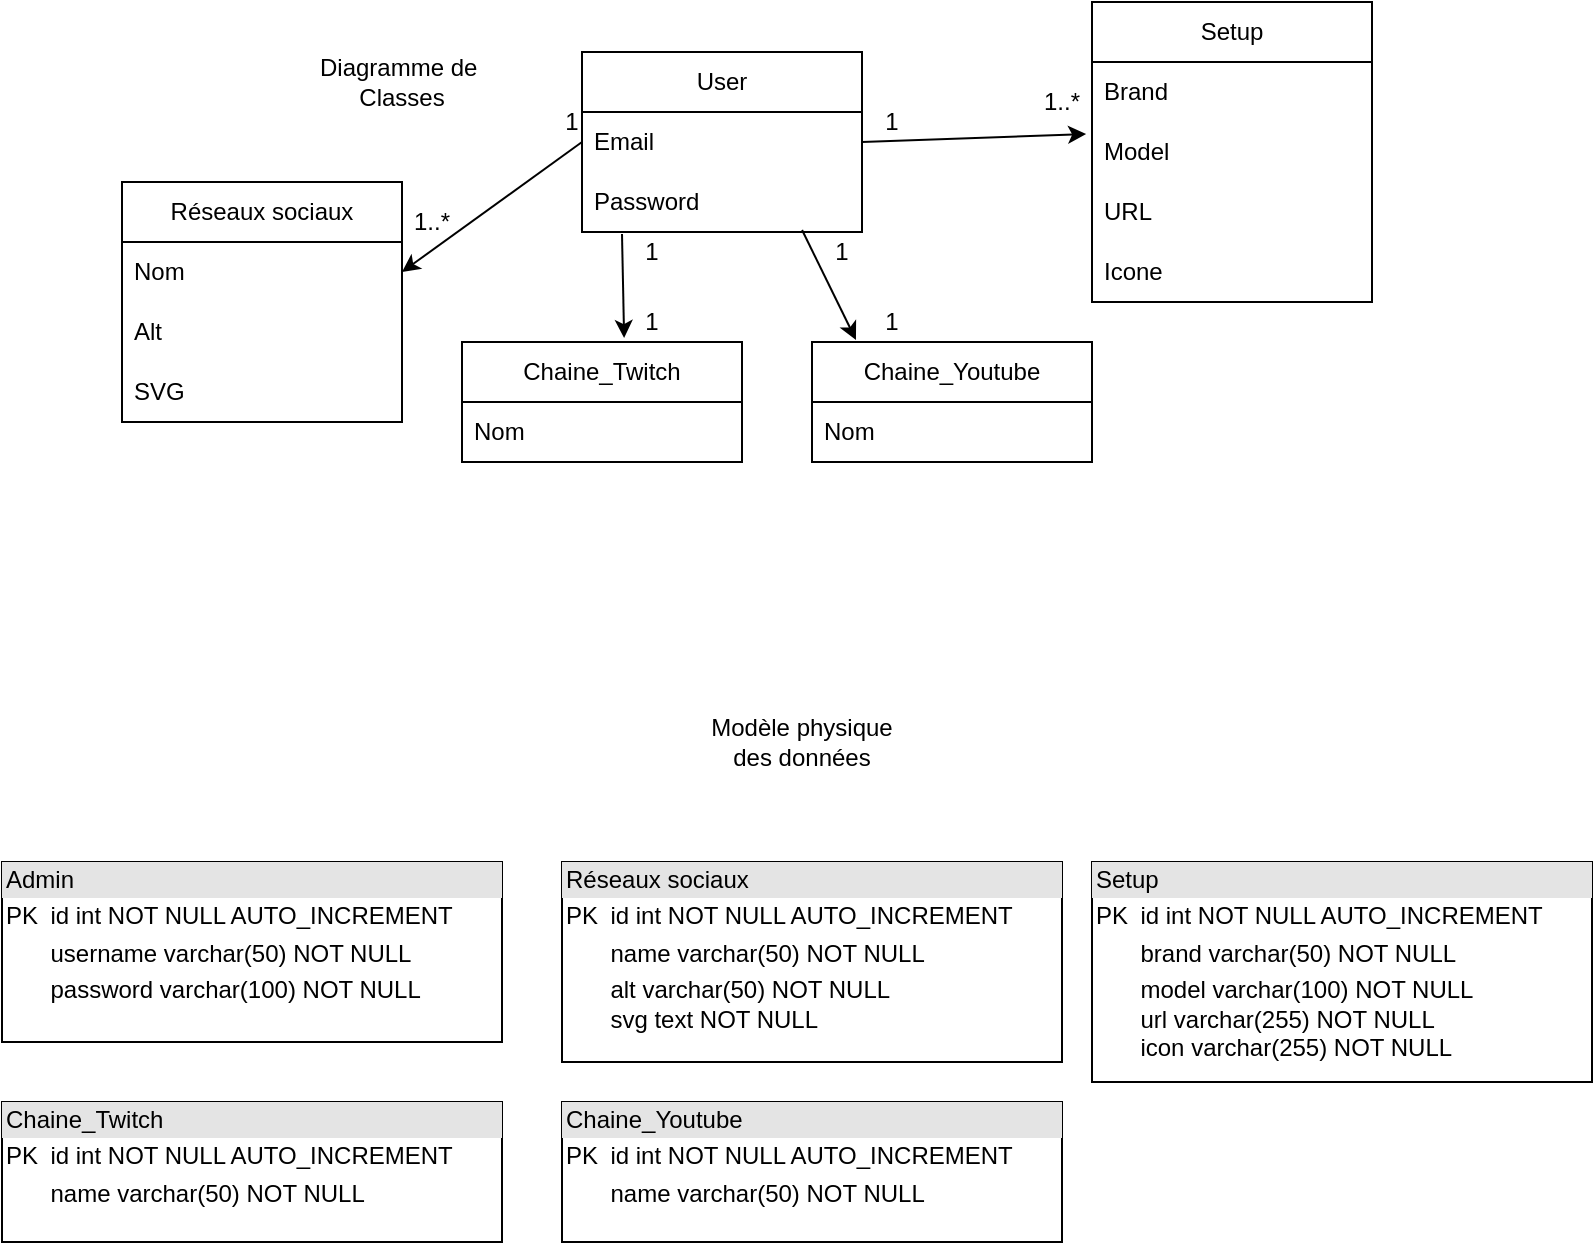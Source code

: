<mxfile version="21.2.1" type="device">
  <diagram name="Page-1" id="givzGE_alVX35675La9L">
    <mxGraphModel dx="733" dy="697" grid="1" gridSize="10" guides="1" tooltips="1" connect="1" arrows="1" fold="1" page="1" pageScale="1" pageWidth="827" pageHeight="1169" math="0" shadow="0">
      <root>
        <mxCell id="0" />
        <mxCell id="1" parent="0" />
        <mxCell id="BAgsuPGmCNC-1IEbp3Nt-1" value="User" style="swimlane;fontStyle=0;childLayout=stackLayout;horizontal=1;startSize=30;horizontalStack=0;resizeParent=1;resizeParentMax=0;resizeLast=0;collapsible=1;marginBottom=0;whiteSpace=wrap;html=1;" parent="1" vertex="1">
          <mxGeometry x="310" y="55" width="140" height="90" as="geometry" />
        </mxCell>
        <mxCell id="BAgsuPGmCNC-1IEbp3Nt-2" value="Email" style="text;strokeColor=none;fillColor=none;align=left;verticalAlign=middle;spacingLeft=4;spacingRight=4;overflow=hidden;points=[[0,0.5],[1,0.5]];portConstraint=eastwest;rotatable=0;whiteSpace=wrap;html=1;" parent="BAgsuPGmCNC-1IEbp3Nt-1" vertex="1">
          <mxGeometry y="30" width="140" height="30" as="geometry" />
        </mxCell>
        <mxCell id="GBO8tqg9Xy5brc-ZhEC8-30" value="Password" style="text;strokeColor=none;fillColor=none;align=left;verticalAlign=middle;spacingLeft=4;spacingRight=4;overflow=hidden;points=[[0,0.5],[1,0.5]];portConstraint=eastwest;rotatable=0;whiteSpace=wrap;html=1;" parent="BAgsuPGmCNC-1IEbp3Nt-1" vertex="1">
          <mxGeometry y="60" width="140" height="30" as="geometry" />
        </mxCell>
        <mxCell id="BAgsuPGmCNC-1IEbp3Nt-5" value="Setup" style="swimlane;fontStyle=0;childLayout=stackLayout;horizontal=1;startSize=30;horizontalStack=0;resizeParent=1;resizeParentMax=0;resizeLast=0;collapsible=1;marginBottom=0;whiteSpace=wrap;html=1;" parent="1" vertex="1">
          <mxGeometry x="565" y="30" width="140" height="150" as="geometry">
            <mxRectangle x="400" y="50" width="70" height="30" as="alternateBounds" />
          </mxGeometry>
        </mxCell>
        <mxCell id="BAgsuPGmCNC-1IEbp3Nt-6" value="Brand" style="text;strokeColor=none;fillColor=none;align=left;verticalAlign=middle;spacingLeft=4;spacingRight=4;overflow=hidden;points=[[0,0.5],[1,0.5]];portConstraint=eastwest;rotatable=0;whiteSpace=wrap;html=1;" parent="BAgsuPGmCNC-1IEbp3Nt-5" vertex="1">
          <mxGeometry y="30" width="140" height="30" as="geometry" />
        </mxCell>
        <mxCell id="BAgsuPGmCNC-1IEbp3Nt-7" value="Model" style="text;strokeColor=none;fillColor=none;align=left;verticalAlign=middle;spacingLeft=4;spacingRight=4;overflow=hidden;points=[[0,0.5],[1,0.5]];portConstraint=eastwest;rotatable=0;whiteSpace=wrap;html=1;" parent="BAgsuPGmCNC-1IEbp3Nt-5" vertex="1">
          <mxGeometry y="60" width="140" height="30" as="geometry" />
        </mxCell>
        <mxCell id="dGxnxAQbyj9SnMc8eqtj-19" value="URL" style="text;strokeColor=none;fillColor=none;align=left;verticalAlign=middle;spacingLeft=4;spacingRight=4;overflow=hidden;points=[[0,0.5],[1,0.5]];portConstraint=eastwest;rotatable=0;whiteSpace=wrap;html=1;" parent="BAgsuPGmCNC-1IEbp3Nt-5" vertex="1">
          <mxGeometry y="90" width="140" height="30" as="geometry" />
        </mxCell>
        <mxCell id="BAgsuPGmCNC-1IEbp3Nt-8" value="Icone" style="text;strokeColor=none;fillColor=none;align=left;verticalAlign=middle;spacingLeft=4;spacingRight=4;overflow=hidden;points=[[0,0.5],[1,0.5]];portConstraint=eastwest;rotatable=0;whiteSpace=wrap;html=1;" parent="BAgsuPGmCNC-1IEbp3Nt-5" vertex="1">
          <mxGeometry y="120" width="140" height="30" as="geometry" />
        </mxCell>
        <mxCell id="BAgsuPGmCNC-1IEbp3Nt-18" style="rounded=0;orthogonalLoop=1;jettySize=auto;html=1;exitX=1;exitY=0.5;exitDx=0;exitDy=0;entryX=-0.021;entryY=0.2;entryDx=0;entryDy=0;entryPerimeter=0;" parent="1" source="BAgsuPGmCNC-1IEbp3Nt-2" target="BAgsuPGmCNC-1IEbp3Nt-7" edge="1">
          <mxGeometry relative="1" as="geometry" />
        </mxCell>
        <mxCell id="BAgsuPGmCNC-1IEbp3Nt-33" value="1" style="text;html=1;strokeColor=none;fillColor=none;align=center;verticalAlign=middle;whiteSpace=wrap;rounded=0;" parent="1" vertex="1">
          <mxGeometry x="450" y="80" width="30" height="20" as="geometry" />
        </mxCell>
        <mxCell id="BAgsuPGmCNC-1IEbp3Nt-34" value="1..*" style="text;html=1;strokeColor=none;fillColor=none;align=center;verticalAlign=middle;whiteSpace=wrap;rounded=0;" parent="1" vertex="1">
          <mxGeometry x="535" y="70" width="30" height="20" as="geometry" />
        </mxCell>
        <mxCell id="GBO8tqg9Xy5brc-ZhEC8-3" value="&lt;div style=&quot;box-sizing:border-box;width:100%;background:#e4e4e4;padding:2px;&quot;&gt;Admin&lt;/div&gt;&lt;table style=&quot;width:100%;font-size:1em;&quot; cellpadding=&quot;2&quot; cellspacing=&quot;0&quot;&gt;&lt;tbody&gt;&lt;tr&gt;&lt;td&gt;PK&lt;/td&gt;&lt;td&gt;id int NOT NULL AUTO_INCREMENT&lt;/td&gt;&lt;/tr&gt;&lt;tr&gt;&lt;td&gt;&lt;br&gt;&lt;/td&gt;&lt;td&gt;username varchar(50) NOT NULL&lt;/td&gt;&lt;/tr&gt;&lt;tr&gt;&lt;td&gt;&lt;/td&gt;&lt;td&gt;password varchar(100) NOT NULL&lt;/td&gt;&lt;/tr&gt;&lt;/tbody&gt;&lt;/table&gt;" style="verticalAlign=top;align=left;overflow=fill;html=1;whiteSpace=wrap;" parent="1" vertex="1">
          <mxGeometry x="20" y="460" width="250" height="90" as="geometry" />
        </mxCell>
        <mxCell id="GBO8tqg9Xy5brc-ZhEC8-8" value="&lt;div style=&quot;box-sizing:border-box;width:100%;background:#e4e4e4;padding:2px;&quot;&gt;Setup&lt;/div&gt;&lt;table style=&quot;width:100%;font-size:1em;&quot; cellpadding=&quot;2&quot; cellspacing=&quot;0&quot;&gt;&lt;tbody&gt;&lt;tr&gt;&lt;td&gt;PK&lt;/td&gt;&lt;td&gt;id int NOT NULL AUTO_INCREMENT&lt;/td&gt;&lt;/tr&gt;&lt;tr&gt;&lt;td&gt;&lt;br&gt;&lt;/td&gt;&lt;td&gt;brand varchar(50) NOT NULL&lt;/td&gt;&lt;/tr&gt;&lt;tr&gt;&lt;td&gt;&lt;/td&gt;&lt;td&gt;model varchar(100) NOT NULL&lt;br&gt;url varchar(255) NOT NULL&lt;br&gt;icon varchar(255) NOT NULL&lt;/td&gt;&lt;/tr&gt;&lt;/tbody&gt;&lt;/table&gt;" style="verticalAlign=top;align=left;overflow=fill;html=1;whiteSpace=wrap;" parent="1" vertex="1">
          <mxGeometry x="565" y="460" width="250" height="110" as="geometry" />
        </mxCell>
        <mxCell id="GBO8tqg9Xy5brc-ZhEC8-15" value="Diagramme de&amp;nbsp;&lt;br&gt;Classes" style="text;html=1;strokeColor=none;fillColor=none;align=center;verticalAlign=middle;whiteSpace=wrap;rounded=0;" parent="1" vertex="1">
          <mxGeometry x="170" y="40" width="100" height="60" as="geometry" />
        </mxCell>
        <mxCell id="GBO8tqg9Xy5brc-ZhEC8-16" value="Modèle physique des données" style="text;html=1;strokeColor=none;fillColor=none;align=center;verticalAlign=middle;whiteSpace=wrap;rounded=0;" parent="1" vertex="1">
          <mxGeometry x="370" y="370" width="100" height="60" as="geometry" />
        </mxCell>
        <mxCell id="GBO8tqg9Xy5brc-ZhEC8-17" value="Réseaux sociaux" style="swimlane;fontStyle=0;childLayout=stackLayout;horizontal=1;startSize=30;horizontalStack=0;resizeParent=1;resizeParentMax=0;resizeLast=0;collapsible=1;marginBottom=0;whiteSpace=wrap;html=1;" parent="1" vertex="1">
          <mxGeometry x="80" y="120" width="140" height="120" as="geometry" />
        </mxCell>
        <mxCell id="GBO8tqg9Xy5brc-ZhEC8-18" value="Nom" style="text;strokeColor=none;fillColor=none;align=left;verticalAlign=middle;spacingLeft=4;spacingRight=4;overflow=hidden;points=[[0,0.5],[1,0.5]];portConstraint=eastwest;rotatable=0;whiteSpace=wrap;html=1;" parent="GBO8tqg9Xy5brc-ZhEC8-17" vertex="1">
          <mxGeometry y="30" width="140" height="30" as="geometry" />
        </mxCell>
        <mxCell id="GBO8tqg9Xy5brc-ZhEC8-19" value="Alt" style="text;strokeColor=none;fillColor=none;align=left;verticalAlign=middle;spacingLeft=4;spacingRight=4;overflow=hidden;points=[[0,0.5],[1,0.5]];portConstraint=eastwest;rotatable=0;whiteSpace=wrap;html=1;" parent="GBO8tqg9Xy5brc-ZhEC8-17" vertex="1">
          <mxGeometry y="60" width="140" height="30" as="geometry" />
        </mxCell>
        <mxCell id="GBO8tqg9Xy5brc-ZhEC8-22" value="SVG" style="text;strokeColor=none;fillColor=none;align=left;verticalAlign=middle;spacingLeft=4;spacingRight=4;overflow=hidden;points=[[0,0.5],[1,0.5]];portConstraint=eastwest;rotatable=0;whiteSpace=wrap;html=1;" parent="GBO8tqg9Xy5brc-ZhEC8-17" vertex="1">
          <mxGeometry y="90" width="140" height="30" as="geometry" />
        </mxCell>
        <mxCell id="GBO8tqg9Xy5brc-ZhEC8-23" value="" style="endArrow=classic;html=1;rounded=0;exitX=0;exitY=0.5;exitDx=0;exitDy=0;entryX=1;entryY=0.5;entryDx=0;entryDy=0;" parent="1" source="BAgsuPGmCNC-1IEbp3Nt-2" target="GBO8tqg9Xy5brc-ZhEC8-18" edge="1">
          <mxGeometry width="50" height="50" relative="1" as="geometry">
            <mxPoint x="250" y="150" as="sourcePoint" />
            <mxPoint x="300" y="100" as="targetPoint" />
          </mxGeometry>
        </mxCell>
        <mxCell id="GBO8tqg9Xy5brc-ZhEC8-24" value="1" style="text;html=1;strokeColor=none;fillColor=none;align=center;verticalAlign=middle;whiteSpace=wrap;rounded=0;" parent="1" vertex="1">
          <mxGeometry x="290" y="80" width="30" height="20" as="geometry" />
        </mxCell>
        <mxCell id="GBO8tqg9Xy5brc-ZhEC8-25" value="1..*" style="text;html=1;strokeColor=none;fillColor=none;align=center;verticalAlign=middle;whiteSpace=wrap;rounded=0;" parent="1" vertex="1">
          <mxGeometry x="220" y="130" width="30" height="20" as="geometry" />
        </mxCell>
        <mxCell id="GBO8tqg9Xy5brc-ZhEC8-28" value="&lt;div style=&quot;box-sizing:border-box;width:100%;background:#e4e4e4;padding:2px;&quot;&gt;Réseaux sociaux&lt;/div&gt;&lt;table style=&quot;width:100%;font-size:1em;&quot; cellpadding=&quot;2&quot; cellspacing=&quot;0&quot;&gt;&lt;tbody&gt;&lt;tr&gt;&lt;td&gt;PK&lt;/td&gt;&lt;td&gt;id int NOT NULL AUTO_INCREMENT&lt;/td&gt;&lt;/tr&gt;&lt;tr&gt;&lt;td&gt;&lt;br&gt;&lt;/td&gt;&lt;td&gt;name varchar(50) NOT NULL&lt;/td&gt;&lt;/tr&gt;&lt;tr&gt;&lt;td&gt;&lt;/td&gt;&lt;td&gt;alt varchar(50) NOT NULL&lt;br&gt;svg text NOT NULL&lt;/td&gt;&lt;/tr&gt;&lt;/tbody&gt;&lt;/table&gt;" style="verticalAlign=top;align=left;overflow=fill;html=1;whiteSpace=wrap;" parent="1" vertex="1">
          <mxGeometry x="300" y="460" width="250" height="100" as="geometry" />
        </mxCell>
        <mxCell id="2" value="Chaine_Twitch" style="swimlane;fontStyle=0;childLayout=stackLayout;horizontal=1;startSize=30;horizontalStack=0;resizeParent=1;resizeParentMax=0;resizeLast=0;collapsible=1;marginBottom=0;whiteSpace=wrap;html=1;" parent="1" vertex="1">
          <mxGeometry x="250" y="200" width="140" height="60" as="geometry" />
        </mxCell>
        <mxCell id="3" value="Nom" style="text;strokeColor=none;fillColor=none;align=left;verticalAlign=middle;spacingLeft=4;spacingRight=4;overflow=hidden;points=[[0,0.5],[1,0.5]];portConstraint=eastwest;rotatable=0;whiteSpace=wrap;html=1;" parent="2" vertex="1">
          <mxGeometry y="30" width="140" height="30" as="geometry" />
        </mxCell>
        <mxCell id="dGxnxAQbyj9SnMc8eqtj-6" value="Chaine_Youtube" style="swimlane;fontStyle=0;childLayout=stackLayout;horizontal=1;startSize=30;horizontalStack=0;resizeParent=1;resizeParentMax=0;resizeLast=0;collapsible=1;marginBottom=0;whiteSpace=wrap;html=1;" parent="1" vertex="1">
          <mxGeometry x="425" y="200" width="140" height="60" as="geometry" />
        </mxCell>
        <mxCell id="dGxnxAQbyj9SnMc8eqtj-7" value="Nom" style="text;strokeColor=none;fillColor=none;align=left;verticalAlign=middle;spacingLeft=4;spacingRight=4;overflow=hidden;points=[[0,0.5],[1,0.5]];portConstraint=eastwest;rotatable=0;whiteSpace=wrap;html=1;" parent="dGxnxAQbyj9SnMc8eqtj-6" vertex="1">
          <mxGeometry y="30" width="140" height="30" as="geometry" />
        </mxCell>
        <mxCell id="dGxnxAQbyj9SnMc8eqtj-9" value="" style="endArrow=classic;html=1;rounded=0;exitX=0.786;exitY=0.967;exitDx=0;exitDy=0;exitPerimeter=0;entryX=0.157;entryY=-0.017;entryDx=0;entryDy=0;entryPerimeter=0;" parent="1" source="GBO8tqg9Xy5brc-ZhEC8-30" target="dGxnxAQbyj9SnMc8eqtj-6" edge="1">
          <mxGeometry width="50" height="50" relative="1" as="geometry">
            <mxPoint x="330" y="146" as="sourcePoint" />
            <mxPoint x="320" y="200" as="targetPoint" />
            <Array as="points" />
          </mxGeometry>
        </mxCell>
        <mxCell id="dGxnxAQbyj9SnMc8eqtj-10" value="1" style="text;html=1;strokeColor=none;fillColor=none;align=center;verticalAlign=middle;whiteSpace=wrap;rounded=0;" parent="1" vertex="1">
          <mxGeometry x="425" y="145" width="30" height="20" as="geometry" />
        </mxCell>
        <mxCell id="dGxnxAQbyj9SnMc8eqtj-12" value="" style="endArrow=classic;html=1;rounded=0;entryX=0.579;entryY=-0.033;entryDx=0;entryDy=0;entryPerimeter=0;" parent="1" target="2" edge="1">
          <mxGeometry width="50" height="50" relative="1" as="geometry">
            <mxPoint x="330" y="146" as="sourcePoint" />
            <mxPoint x="320" y="200" as="targetPoint" />
          </mxGeometry>
        </mxCell>
        <mxCell id="dGxnxAQbyj9SnMc8eqtj-11" value="1" style="text;html=1;strokeColor=none;fillColor=none;align=center;verticalAlign=middle;whiteSpace=wrap;rounded=0;" parent="1" vertex="1">
          <mxGeometry x="330" y="180" width="30" height="20" as="geometry" />
        </mxCell>
        <mxCell id="dGxnxAQbyj9SnMc8eqtj-14" value="1" style="text;html=1;strokeColor=none;fillColor=none;align=center;verticalAlign=middle;whiteSpace=wrap;rounded=0;" parent="1" vertex="1">
          <mxGeometry x="330" y="145" width="30" height="20" as="geometry" />
        </mxCell>
        <mxCell id="dGxnxAQbyj9SnMc8eqtj-15" value="1" style="text;html=1;strokeColor=none;fillColor=none;align=center;verticalAlign=middle;whiteSpace=wrap;rounded=0;" parent="1" vertex="1">
          <mxGeometry x="450" y="180" width="30" height="20" as="geometry" />
        </mxCell>
        <mxCell id="dGxnxAQbyj9SnMc8eqtj-16" value="&lt;div style=&quot;box-sizing:border-box;width:100%;background:#e4e4e4;padding:2px;&quot;&gt;Chaine_Twitch&lt;/div&gt;&lt;table style=&quot;width:100%;font-size:1em;&quot; cellpadding=&quot;2&quot; cellspacing=&quot;0&quot;&gt;&lt;tbody&gt;&lt;tr&gt;&lt;td&gt;PK&lt;/td&gt;&lt;td&gt;id int NOT NULL AUTO_INCREMENT&lt;/td&gt;&lt;/tr&gt;&lt;tr&gt;&lt;td&gt;&lt;br&gt;&lt;/td&gt;&lt;td&gt;name varchar(50) NOT NULL&lt;/td&gt;&lt;/tr&gt;&lt;tr&gt;&lt;td&gt;&lt;/td&gt;&lt;td&gt;&lt;br&gt;&lt;/td&gt;&lt;/tr&gt;&lt;/tbody&gt;&lt;/table&gt;" style="verticalAlign=top;align=left;overflow=fill;html=1;whiteSpace=wrap;" parent="1" vertex="1">
          <mxGeometry x="20" y="580" width="250" height="70" as="geometry" />
        </mxCell>
        <mxCell id="dGxnxAQbyj9SnMc8eqtj-18" value="&lt;div style=&quot;box-sizing:border-box;width:100%;background:#e4e4e4;padding:2px;&quot;&gt;Chaine_Youtube&lt;/div&gt;&lt;table style=&quot;width:100%;font-size:1em;&quot; cellpadding=&quot;2&quot; cellspacing=&quot;0&quot;&gt;&lt;tbody&gt;&lt;tr&gt;&lt;td&gt;PK&lt;/td&gt;&lt;td&gt;id int NOT NULL AUTO_INCREMENT&lt;/td&gt;&lt;/tr&gt;&lt;tr&gt;&lt;td&gt;&lt;br&gt;&lt;/td&gt;&lt;td&gt;name varchar(50) NOT NULL&lt;/td&gt;&lt;/tr&gt;&lt;tr&gt;&lt;td&gt;&lt;/td&gt;&lt;td&gt;&lt;br&gt;&lt;/td&gt;&lt;/tr&gt;&lt;/tbody&gt;&lt;/table&gt;" style="verticalAlign=top;align=left;overflow=fill;html=1;whiteSpace=wrap;" parent="1" vertex="1">
          <mxGeometry x="300" y="580" width="250" height="70" as="geometry" />
        </mxCell>
      </root>
    </mxGraphModel>
  </diagram>
</mxfile>
